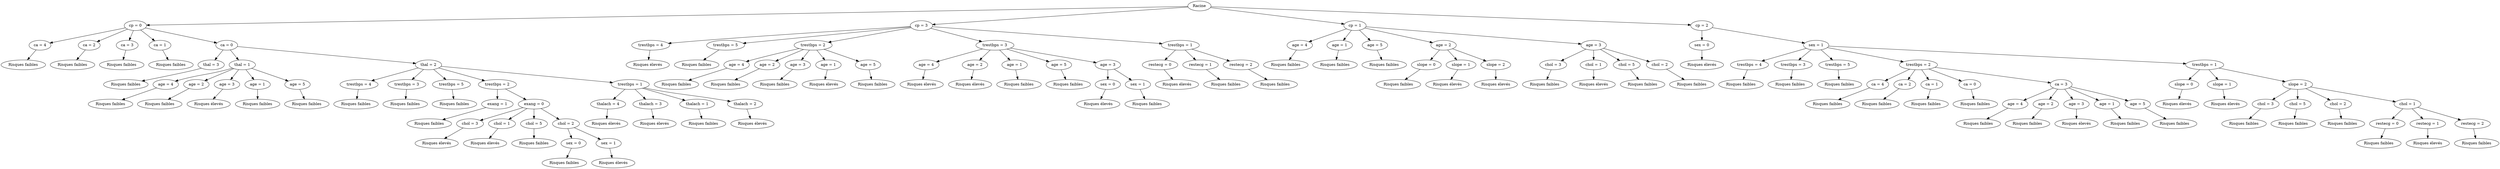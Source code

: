 digraph tree {
    "0x13e29248748" [label="Racine"];
    "0x13e2924a7c8" [label="cp = 0"];
    "0x13e2924a888" [label="ca = 4"];
    "0x13e2923d188" [label="Risques faibles"];
    "0x13e2924a948" [label="ca = 2"];
    "0x13e292401c8" [label="Risques faibles"];
    "0x13e2924aa08" [label="ca = 3"];
    "0x13e29240148" [label="Risques faibles"];
    "0x13e2924aac8" [label="ca = 1"];
    "0x13e29240048" [label="Risques faibles"];
    "0x13e29237288" [label="ca = 0"];
    "0x13e29237388" [label="thal = 3"];
    "0x13e29240808" [label="Risques faibles"];
    "0x13e29238a48" [label="thal = 1"];
    "0x13e29238b08" [label="age = 4"];
    "0x13e292416c8" [label="Risques faibles"];
    "0x13e29238bc8" [label="age = 2"];
    "0x13e29241788" [label="Risques faibles"];
    "0x13e29238c88" [label="age = 3"];
    "0x13e29241848" [label="Risques élevés"];
    "0x13e29238d48" [label="age = 1"];
    "0x13e292418c8" [label="Risques faibles"];
    "0x13e29238e08" [label="age = 5"];
    "0x13e29241988" [label="Risques faibles"];
    "0x13e29238f08" [label="thal = 2"];
    "0x13e29238f88" [label="trestbps = 4"];
    "0x13e29241a48" [label="Risques faibles"];
    "0x13e2923a048" [label="trestbps = 3"];
    "0x13e29241b08" [label="Risques faibles"];
    "0x13e2923a0c8" [label="trestbps = 5"];
    "0x13e29241bc8" [label="Risques faibles"];
    "0x13e2923aa08" [label="trestbps = 2"];
    "0x13e2923aac8" [label="exang = 1"];
    "0x13e29245288" [label="Risques faibles"];
    "0x13e2923d588" [label="exang = 0"];
    "0x13e2923d908" [label="chol = 3"];
    "0x13e29245e88" [label="Risques élevés"];
    "0x13e2923db88" [label="chol = 1"];
    "0x13e29245f48" [label="Risques élevés"];
    "0x13e2923db08" [label="chol = 5"];
    "0x13e2924b048" [label="Risques faibles"];
    "0x13e2923dec8" [label="chol = 2"];
    "0x13e2923ddc8" [label="sex = 0"];
    "0x13e2924b408" [label="Risques faibles"];
    "0x13e2923dd08" [label="sex = 1"];
    "0x13e2924b508" [label="Risques élevés"];
    "0x13e2923ab48" [label="trestbps = 1"];
    "0x13e2923ac48" [label="thalach = 4"];
    "0x13e29245388" [label="Risques élevés"];
    "0x13e2923ad08" [label="thalach = 3"];
    "0x13e29245448" [label="Risques élevés"];
    "0x13e2923adc8" [label="thalach = 1"];
    "0x13e29245508" [label="Risques faibles"];
    "0x13e2923ae88" [label="thalach = 2"];
    "0x13e29245608" [label="Risques élevés"];
    "0x13e2924ab88" [label="cp = 3"];
    "0x13e2924ac48" [label="trestbps = 4"];
    "0x13e29240588" [label="Risques élevés"];
    "0x13e2924ad08" [label="trestbps = 5"];
    "0x13e29240548" [label="Risques faibles"];
    "0x13e29237448" [label="trestbps = 2"];
    "0x13e29237508" [label="age = 4"];
    "0x13e29240888" [label="Risques faibles"];
    "0x13e292375c8" [label="age = 2"];
    "0x13e29240788" [label="Risques faibles"];
    "0x13e29237688" [label="age = 3"];
    "0x13e29240688" [label="Risques faibles"];
    "0x13e29237748" [label="age = 1"];
    "0x13e29240d88" [label="Risques élevés"];
    "0x13e29237808" [label="age = 5"];
    "0x13e29240d08" [label="Risques faibles"];
    "0x13e29237908" [label="trestbps = 3"];
    "0x13e292379c8" [label="age = 4"];
    "0x13e29240c88" [label="Risques élevés"];
    "0x13e29237a88" [label="age = 2"];
    "0x13e29240c08" [label="Risques élevés"];
    "0x13e29237b48" [label="age = 1"];
    "0x13e29240b48" [label="Risques faibles"];
    "0x13e29237c08" [label="age = 5"];
    "0x13e29240a48" [label="Risques faibles"];
    "0x13e2923a188" [label="age = 3"];
    "0x13e2923a288" [label="sex = 0"];
    "0x13e29241c88" [label="Risques élevés"];
    "0x13e2923a348" [label="sex = 1"];
    "0x13e29241d08" [label="Risques faibles"];
    "0x13e29237cc8" [label="trestbps = 1"];
    "0x13e29237dc8" [label="restecg = 0"];
    "0x13e29240f88" [label="Risques élevés"];
    "0x13e29237e88" [label="restecg = 1"];
    "0x13e29240f48" [label="Risques faibles"];
    "0x13e29237f48" [label="restecg = 2"];
    "0x13e29240e88" [label="Risques faibles"];
    "0x13e2924adc8" [label="cp = 1"];
    "0x13e2924ae88" [label="age = 4"];
    "0x13e29240488" [label="Risques faibles"];
    "0x13e2924af48" [label="age = 1"];
    "0x13e29240388" [label="Risques faibles"];
    "0x13e29237048" [label="age = 5"];
    "0x13e29240288" [label="Risques faibles"];
    "0x13e29238048" [label="age = 2"];
    "0x13e29238108" [label="slope = 0"];
    "0x13e29240308" [label="Risques faibles"];
    "0x13e292381c8" [label="slope = 1"];
    "0x13e292410c8" [label="Risques élevés"];
    "0x13e29238288" [label="slope = 2"];
    "0x13e29241148" [label="Risques élevés"];
    "0x13e29238348" [label="age = 3"];
    "0x13e29238448" [label="chol = 3"];
    "0x13e292411c8" [label="Risques faibles"];
    "0x13e29238508" [label="chol = 1"];
    "0x13e29241288" [label="Risques élevés"];
    "0x13e292385c8" [label="chol = 5"];
    "0x13e29241308" [label="Risques faibles"];
    "0x13e29238688" [label="chol = 2"];
    "0x13e292413c8" [label="Risques faibles"];
    "0x13e29237108" [label="cp = 2"];
    "0x13e292371c8" [label="sex = 0"];
    "0x13e29240988" [label="Risques élevés"];
    "0x13e29238748" [label="sex = 1"];
    "0x13e29238808" [label="trestbps = 4"];
    "0x13e29241488" [label="Risques faibles"];
    "0x13e292388c8" [label="trestbps = 3"];
    "0x13e29241548" [label="Risques faibles"];
    "0x13e29238988" [label="trestbps = 5"];
    "0x13e29241608" [label="Risques faibles"];
    "0x13e2923a408" [label="trestbps = 2"];
    "0x13e2923a4c8" [label="ca = 4"];
    "0x13e29241dc8" [label="Risques faibles"];
    "0x13e2923a588" [label="ca = 2"];
    "0x13e29241e88" [label="Risques faibles"];
    "0x13e2923a648" [label="ca = 1"];
    "0x13e29241f48" [label="Risques faibles"];
    "0x13e2923a708" [label="ca = 0"];
    "0x13e29245048" [label="Risques faibles"];
    "0x13e2923af48" [label="ca = 3"];
    "0x13e2923d088" [label="age = 4"];
    "0x13e292456c8" [label="Risques faibles"];
    "0x13e2923d448" [label="age = 2"];
    "0x13e292457c8" [label="Risques faibles"];
    "0x13e2923d3c8" [label="age = 3"];
    "0x13e292458c8" [label="Risques élevés"];
    "0x13e2923d308" [label="age = 1"];
    "0x13e29245988" [label="Risques faibles"];
    "0x13e2923d208" [label="age = 5"];
    "0x13e29245a88" [label="Risques faibles"];
    "0x13e2923a7c8" [label="trestbps = 1"];
    "0x13e2923a8c8" [label="slope = 0"];
    "0x13e29245108" [label="Risques élevés"];
    "0x13e2923a988" [label="slope = 1"];
    "0x13e292451c8" [label="Risques élevés"];
    "0x13e2923d548" [label="slope = 2"];
    "0x13e2923d7c8" [label="chol = 3"];
    "0x13e29245b88" [label="Risques faibles"];
    "0x13e2923d748" [label="chol = 5"];
    "0x13e29245c88" [label="Risques faibles"];
    "0x13e2923d648" [label="chol = 2"];
    "0x13e29245d88" [label="Risques faibles"];
    "0x13e2923da08" [label="chol = 1"];
    "0x13e2923d948" [label="restecg = 0"];
    "0x13e2924b148" [label="Risques faibles"];
    "0x13e2923dcc8" [label="restecg = 1"];
    "0x13e2924b248" [label="Risques élevés"];
    "0x13e2923df48" [label="restecg = 2"];
    "0x13e2924b308" [label="Risques faibles"];
    "0x13e29248748" -> "0x13e2924a7c8";
    "0x13e29248748" -> "0x13e2924ab88";
    "0x13e29248748" -> "0x13e2924adc8";
    "0x13e29248748" -> "0x13e29237108";
    "0x13e2924a7c8" -> "0x13e2924a888";
    "0x13e2924a7c8" -> "0x13e2924a948";
    "0x13e2924a7c8" -> "0x13e2924aa08";
    "0x13e2924a7c8" -> "0x13e2924aac8";
    "0x13e2924a7c8" -> "0x13e29237288";
    "0x13e2924a888" -> "0x13e2923d188";
    "0x13e2924a948" -> "0x13e292401c8";
    "0x13e2924aa08" -> "0x13e29240148";
    "0x13e2924aac8" -> "0x13e29240048";
    "0x13e29237288" -> "0x13e29237388";
    "0x13e29237288" -> "0x13e29238a48";
    "0x13e29237288" -> "0x13e29238f08";
    "0x13e29237388" -> "0x13e29240808";
    "0x13e29238a48" -> "0x13e29238b08";
    "0x13e29238a48" -> "0x13e29238bc8";
    "0x13e29238a48" -> "0x13e29238c88";
    "0x13e29238a48" -> "0x13e29238d48";
    "0x13e29238a48" -> "0x13e29238e08";
    "0x13e29238b08" -> "0x13e292416c8";
    "0x13e29238bc8" -> "0x13e29241788";
    "0x13e29238c88" -> "0x13e29241848";
    "0x13e29238d48" -> "0x13e292418c8";
    "0x13e29238e08" -> "0x13e29241988";
    "0x13e29238f08" -> "0x13e29238f88";
    "0x13e29238f08" -> "0x13e2923a048";
    "0x13e29238f08" -> "0x13e2923a0c8";
    "0x13e29238f08" -> "0x13e2923aa08";
    "0x13e29238f08" -> "0x13e2923ab48";
    "0x13e29238f88" -> "0x13e29241a48";
    "0x13e2923a048" -> "0x13e29241b08";
    "0x13e2923a0c8" -> "0x13e29241bc8";
    "0x13e2923aa08" -> "0x13e2923aac8";
    "0x13e2923aa08" -> "0x13e2923d588";
    "0x13e2923aac8" -> "0x13e29245288";
    "0x13e2923d588" -> "0x13e2923d908";
    "0x13e2923d588" -> "0x13e2923db88";
    "0x13e2923d588" -> "0x13e2923db08";
    "0x13e2923d588" -> "0x13e2923dec8";
    "0x13e2923d908" -> "0x13e29245e88";
    "0x13e2923db88" -> "0x13e29245f48";
    "0x13e2923db08" -> "0x13e2924b048";
    "0x13e2923dec8" -> "0x13e2923ddc8";
    "0x13e2923dec8" -> "0x13e2923dd08";
    "0x13e2923ddc8" -> "0x13e2924b408";
    "0x13e2923dd08" -> "0x13e2924b508";
    "0x13e2923ab48" -> "0x13e2923ac48";
    "0x13e2923ab48" -> "0x13e2923ad08";
    "0x13e2923ab48" -> "0x13e2923adc8";
    "0x13e2923ab48" -> "0x13e2923ae88";
    "0x13e2923ac48" -> "0x13e29245388";
    "0x13e2923ad08" -> "0x13e29245448";
    "0x13e2923adc8" -> "0x13e29245508";
    "0x13e2923ae88" -> "0x13e29245608";
    "0x13e2924ab88" -> "0x13e2924ac48";
    "0x13e2924ab88" -> "0x13e2924ad08";
    "0x13e2924ab88" -> "0x13e29237448";
    "0x13e2924ab88" -> "0x13e29237908";
    "0x13e2924ab88" -> "0x13e29237cc8";
    "0x13e2924ac48" -> "0x13e29240588";
    "0x13e2924ad08" -> "0x13e29240548";
    "0x13e29237448" -> "0x13e29237508";
    "0x13e29237448" -> "0x13e292375c8";
    "0x13e29237448" -> "0x13e29237688";
    "0x13e29237448" -> "0x13e29237748";
    "0x13e29237448" -> "0x13e29237808";
    "0x13e29237508" -> "0x13e29240888";
    "0x13e292375c8" -> "0x13e29240788";
    "0x13e29237688" -> "0x13e29240688";
    "0x13e29237748" -> "0x13e29240d88";
    "0x13e29237808" -> "0x13e29240d08";
    "0x13e29237908" -> "0x13e292379c8";
    "0x13e29237908" -> "0x13e29237a88";
    "0x13e29237908" -> "0x13e29237b48";
    "0x13e29237908" -> "0x13e29237c08";
    "0x13e29237908" -> "0x13e2923a188";
    "0x13e292379c8" -> "0x13e29240c88";
    "0x13e29237a88" -> "0x13e29240c08";
    "0x13e29237b48" -> "0x13e29240b48";
    "0x13e29237c08" -> "0x13e29240a48";
    "0x13e2923a188" -> "0x13e2923a288";
    "0x13e2923a188" -> "0x13e2923a348";
    "0x13e2923a288" -> "0x13e29241c88";
    "0x13e2923a348" -> "0x13e29241d08";
    "0x13e29237cc8" -> "0x13e29237dc8";
    "0x13e29237cc8" -> "0x13e29237e88";
    "0x13e29237cc8" -> "0x13e29237f48";
    "0x13e29237dc8" -> "0x13e29240f88";
    "0x13e29237e88" -> "0x13e29240f48";
    "0x13e29237f48" -> "0x13e29240e88";
    "0x13e2924adc8" -> "0x13e2924ae88";
    "0x13e2924adc8" -> "0x13e2924af48";
    "0x13e2924adc8" -> "0x13e29237048";
    "0x13e2924adc8" -> "0x13e29238048";
    "0x13e2924adc8" -> "0x13e29238348";
    "0x13e2924ae88" -> "0x13e29240488";
    "0x13e2924af48" -> "0x13e29240388";
    "0x13e29237048" -> "0x13e29240288";
    "0x13e29238048" -> "0x13e29238108";
    "0x13e29238048" -> "0x13e292381c8";
    "0x13e29238048" -> "0x13e29238288";
    "0x13e29238108" -> "0x13e29240308";
    "0x13e292381c8" -> "0x13e292410c8";
    "0x13e29238288" -> "0x13e29241148";
    "0x13e29238348" -> "0x13e29238448";
    "0x13e29238348" -> "0x13e29238508";
    "0x13e29238348" -> "0x13e292385c8";
    "0x13e29238348" -> "0x13e29238688";
    "0x13e29238448" -> "0x13e292411c8";
    "0x13e29238508" -> "0x13e29241288";
    "0x13e292385c8" -> "0x13e29241308";
    "0x13e29238688" -> "0x13e292413c8";
    "0x13e29237108" -> "0x13e292371c8";
    "0x13e29237108" -> "0x13e29238748";
    "0x13e292371c8" -> "0x13e29240988";
    "0x13e29238748" -> "0x13e29238808";
    "0x13e29238748" -> "0x13e292388c8";
    "0x13e29238748" -> "0x13e29238988";
    "0x13e29238748" -> "0x13e2923a408";
    "0x13e29238748" -> "0x13e2923a7c8";
    "0x13e29238808" -> "0x13e29241488";
    "0x13e292388c8" -> "0x13e29241548";
    "0x13e29238988" -> "0x13e29241608";
    "0x13e2923a408" -> "0x13e2923a4c8";
    "0x13e2923a408" -> "0x13e2923a588";
    "0x13e2923a408" -> "0x13e2923a648";
    "0x13e2923a408" -> "0x13e2923a708";
    "0x13e2923a408" -> "0x13e2923af48";
    "0x13e2923a4c8" -> "0x13e29241dc8";
    "0x13e2923a588" -> "0x13e29241e88";
    "0x13e2923a648" -> "0x13e29241f48";
    "0x13e2923a708" -> "0x13e29245048";
    "0x13e2923af48" -> "0x13e2923d088";
    "0x13e2923af48" -> "0x13e2923d448";
    "0x13e2923af48" -> "0x13e2923d3c8";
    "0x13e2923af48" -> "0x13e2923d308";
    "0x13e2923af48" -> "0x13e2923d208";
    "0x13e2923d088" -> "0x13e292456c8";
    "0x13e2923d448" -> "0x13e292457c8";
    "0x13e2923d3c8" -> "0x13e292458c8";
    "0x13e2923d308" -> "0x13e29245988";
    "0x13e2923d208" -> "0x13e29245a88";
    "0x13e2923a7c8" -> "0x13e2923a8c8";
    "0x13e2923a7c8" -> "0x13e2923a988";
    "0x13e2923a7c8" -> "0x13e2923d548";
    "0x13e2923a8c8" -> "0x13e29245108";
    "0x13e2923a988" -> "0x13e292451c8";
    "0x13e2923d548" -> "0x13e2923d7c8";
    "0x13e2923d548" -> "0x13e2923d748";
    "0x13e2923d548" -> "0x13e2923d648";
    "0x13e2923d548" -> "0x13e2923da08";
    "0x13e2923d7c8" -> "0x13e29245b88";
    "0x13e2923d748" -> "0x13e29245c88";
    "0x13e2923d648" -> "0x13e29245d88";
    "0x13e2923da08" -> "0x13e2923d948";
    "0x13e2923da08" -> "0x13e2923dcc8";
    "0x13e2923da08" -> "0x13e2923df48";
    "0x13e2923d948" -> "0x13e2924b148";
    "0x13e2923dcc8" -> "0x13e2924b248";
    "0x13e2923df48" -> "0x13e2924b308";
}
